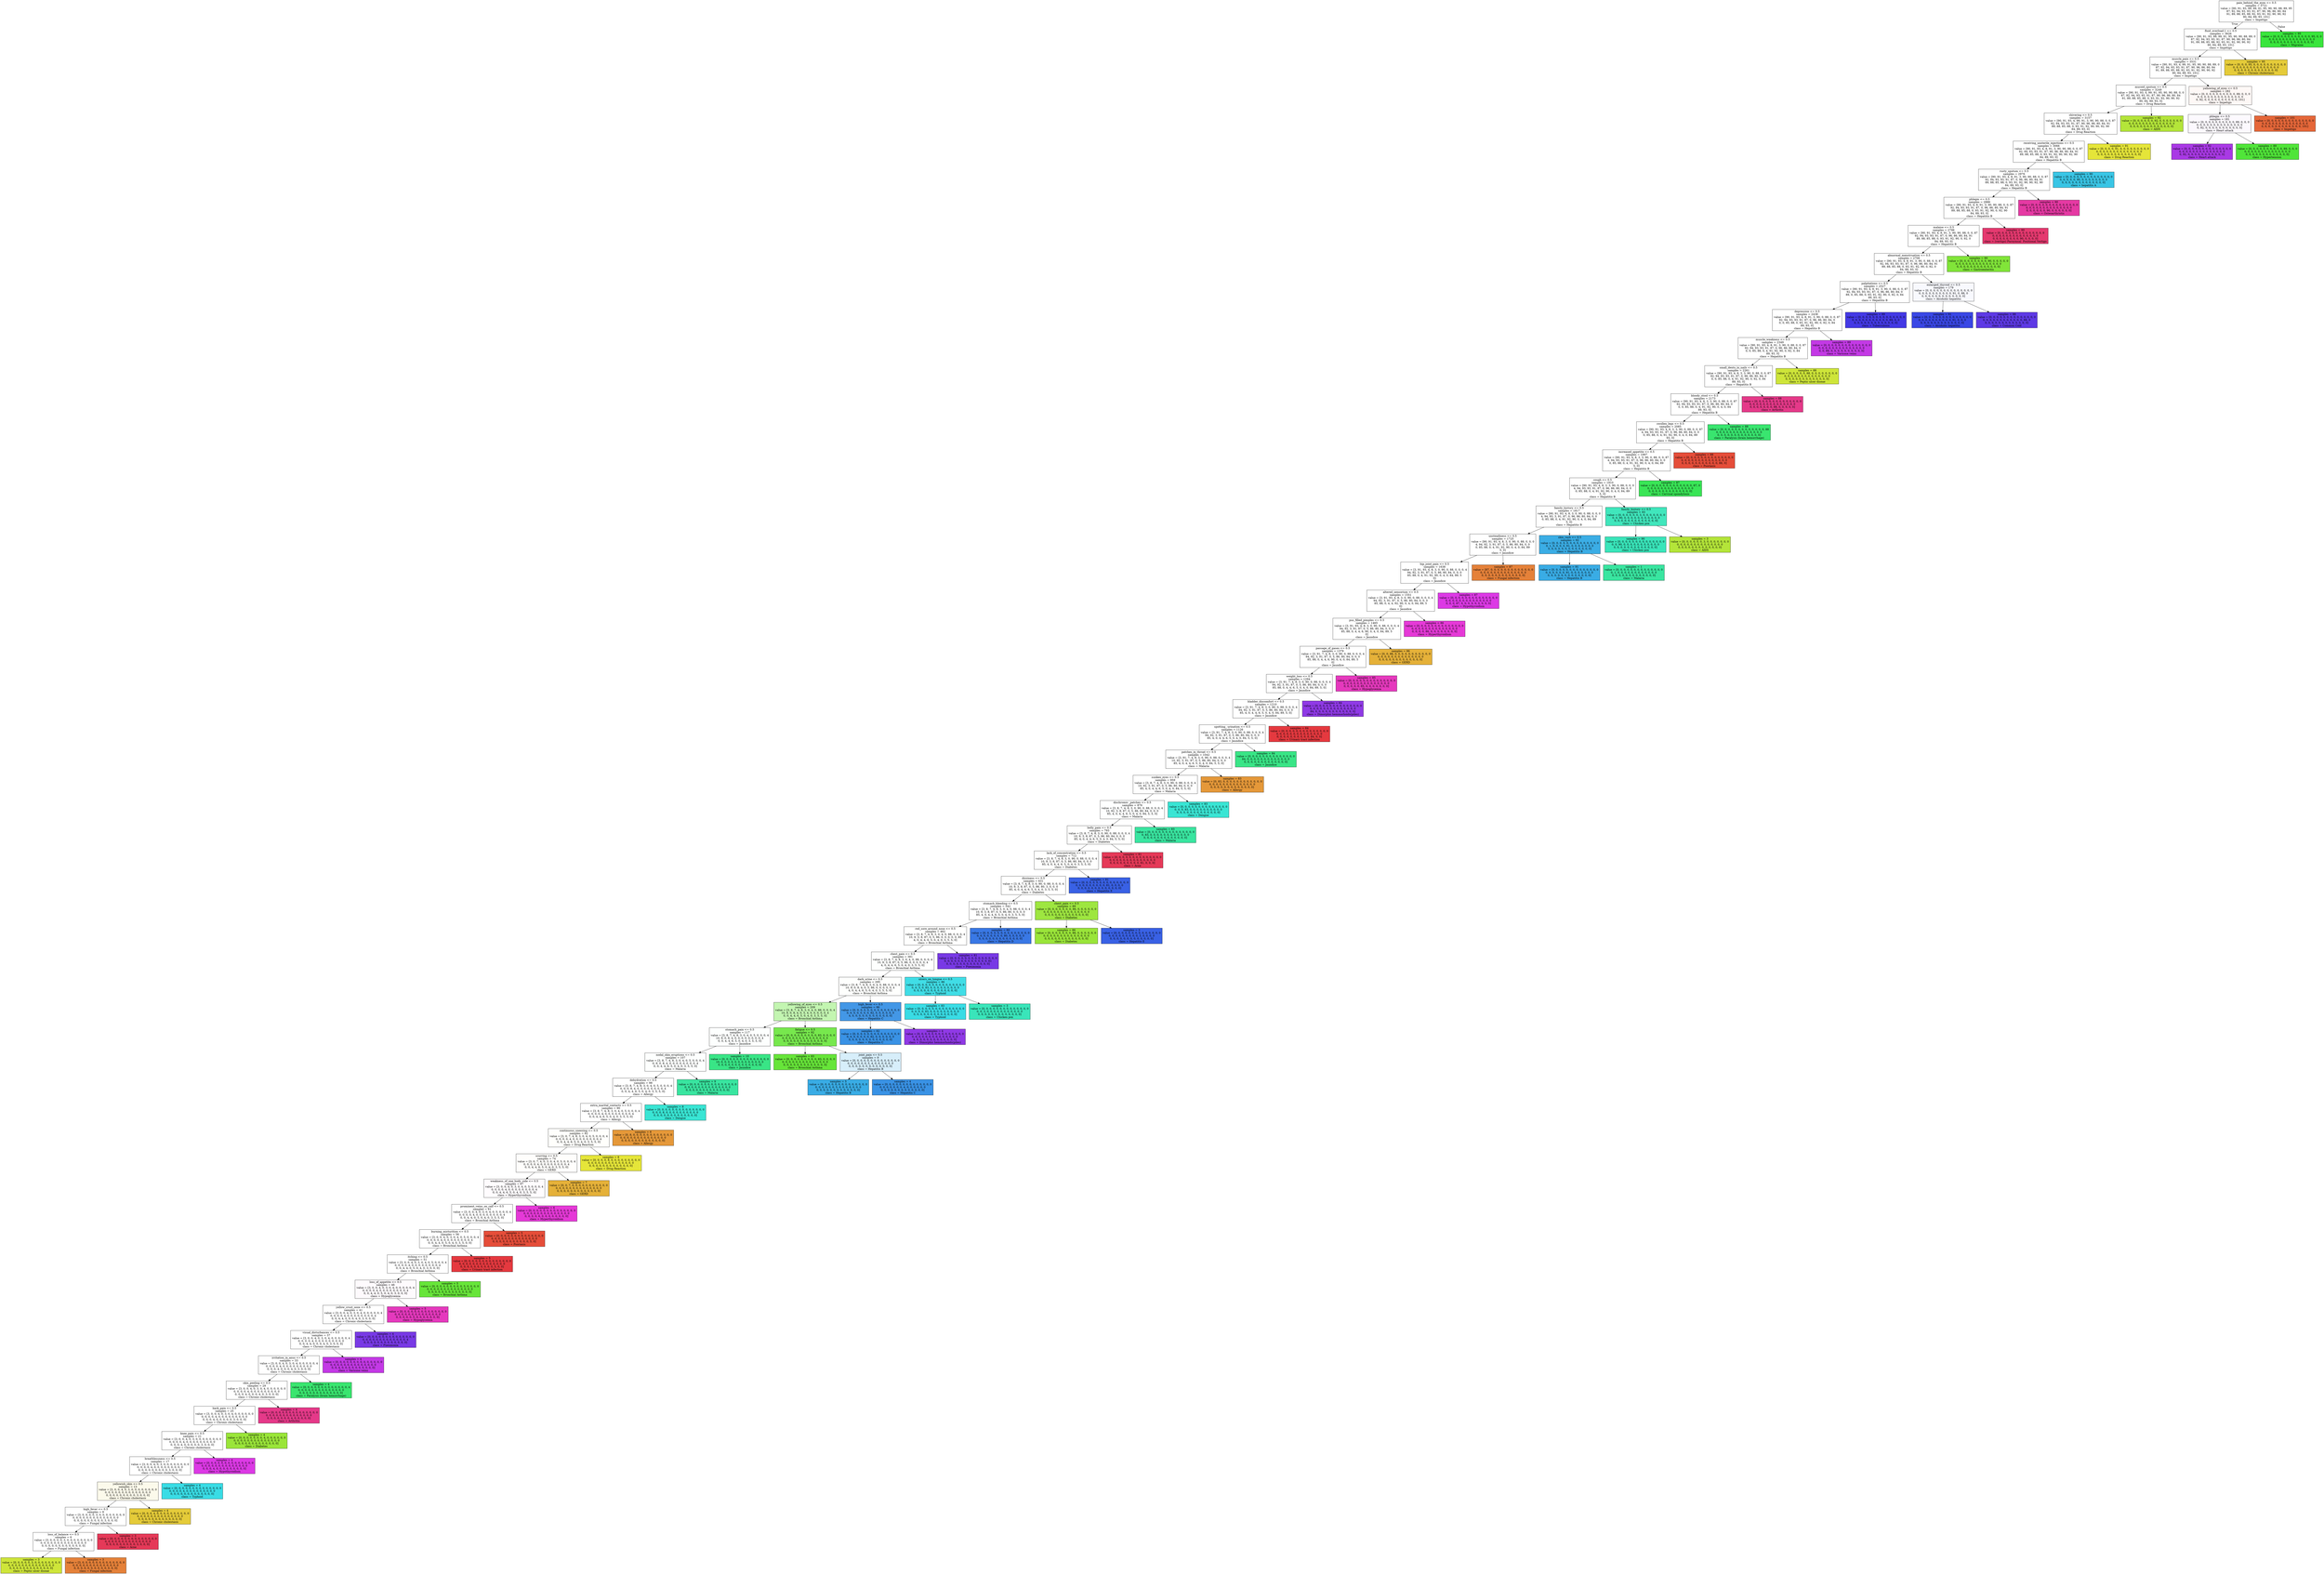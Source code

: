 digraph Tree {
node [shape=box, style="filled", color="black"] ;
0 [label="pain_behind_the_eyes <= 0.5\nsamples = 3721\nvalue = [90, 91, 93, 99, 99, 91, 95, 90, 90, 88, 89, 95\n87, 92, 94, 93, 93, 91, 87, 90, 96, 86, 80, 84\n91, 89, 88, 85, 88, 92, 93, 91, 92, 90, 90, 92\n90, 84, 89, 93, 101]\nclass = Impetigo", fillcolor="#ffffff"] ;
1 [label="fluid_overload.1 <= 0.5\nsamples = 3626\nvalue = [90, 91, 93, 99, 99, 91, 95, 90, 90, 88, 89, 0\n87, 92, 94, 93, 93, 91, 87, 90, 96, 86, 80, 84\n91, 89, 88, 85, 88, 92, 93, 91, 92, 90, 90, 92\n90, 84, 89, 93, 101]\nclass = Impetigo", fillcolor="#ffffff"] ;
0 -> 1 [labeldistance=2.5, labelangle=45, headlabel="True"] ;
2 [label="muscle_pain <= 0.5\nsamples = 3531\nvalue = [90, 91, 93, 4, 99, 91, 95, 90, 90, 88, 89, 0\n87, 92, 94, 93, 93, 91, 87, 90, 96, 86, 80, 84\n91, 89, 88, 85, 88, 92, 93, 91, 92, 90, 90, 92\n90, 84, 89, 93, 101]\nclass = Impetigo", fillcolor="#ffffff"] ;
1 -> 2 ;
3 [label="mucoid_sputum <= 0.5\nsamples = 3249\nvalue = [90, 91, 93, 4, 99, 91, 95, 90, 90, 88, 0, 0\n87, 92, 94, 93, 93, 91, 87, 90, 96, 86, 80, 84\n91, 89, 88, 85, 88, 0, 93, 91, 92, 90, 90, 92\n90, 84, 89, 93, 0]\nclass = Drug Reaction", fillcolor="#ffffff"] ;
2 -> 3 ;
4 [label="shivering <= 0.5\nsamples = 3157\nvalue = [90, 91, 93, 4, 99, 91, 3, 90, 90, 88, 0, 0, 87\n92, 94, 93, 93, 91, 87, 90, 96, 86, 80, 84, 91\n89, 88, 85, 88, 0, 93, 91, 92, 90, 90, 92, 90\n84, 89, 93, 0]\nclass = Drug Reaction", fillcolor="#ffffff"] ;
3 -> 4 ;
5 [label="receiving_unsterile_injections <= 0.5\nsamples = 3066\nvalue = [90, 91, 93, 4, 8, 91, 3, 90, 90, 88, 0, 0, 87\n92, 94, 93, 93, 91, 87, 90, 96, 86, 80, 84, 91\n89, 88, 85, 88, 0, 93, 91, 92, 90, 90, 92, 90\n84, 89, 93, 0]\nclass = Hepatitis B", fillcolor="#ffffff"] ;
4 -> 5 ;
6 [label="rusty_sputum <= 0.5\nsamples = 2976\nvalue = [90, 91, 93, 4, 8, 91, 3, 90, 90, 88, 0, 0, 87\n92, 94, 93, 93, 91, 87, 0, 96, 86, 80, 84, 91\n89, 88, 85, 88, 0, 93, 91, 92, 90, 90, 92, 90\n84, 89, 93, 0]\nclass = Hepatitis B", fillcolor="#ffffff"] ;
5 -> 6 ;
7 [label="phlegm <= 0.5\nsamples = 2886\nvalue = [90, 91, 93, 4, 8, 91, 3, 90, 90, 88, 0, 0, 87\n92, 94, 93, 93, 91, 87, 0, 96, 86, 80, 84, 91\n89, 88, 85, 88, 0, 93, 91, 92, 90, 0, 92, 90\n84, 89, 93, 0]\nclass = Hepatitis B", fillcolor="#ffffff"] ;
6 -> 7 ;
8 [label="malaise <= 0.5\nsamples = 2796\nvalue = [90, 91, 93, 4, 8, 91, 3, 90, 90, 88, 0, 0, 87\n92, 94, 93, 93, 91, 87, 0, 96, 86, 80, 84, 91\n89, 88, 85, 88, 0, 93, 91, 92, 90, 0, 92, 0\n84, 89, 93, 0]\nclass = Hepatitis B", fillcolor="#ffffff"] ;
7 -> 8 ;
9 [label="abnormal_menstruation <= 0.5\nsamples = 2706\nvalue = [90, 91, 93, 4, 8, 91, 3, 90, 0, 88, 0, 0, 87\n92, 94, 93, 93, 91, 87, 0, 96, 86, 80, 84, 91\n89, 88, 85, 88, 0, 93, 91, 92, 90, 0, 92, 0\n84, 89, 93, 0]\nclass = Hepatitis B", fillcolor="#ffffff"] ;
8 -> 9 ;
10 [label="palpitations <= 0.5\nsamples = 2527\nvalue = [90, 91, 93, 4, 8, 91, 3, 90, 0, 88, 0, 0, 87\n92, 94, 93, 93, 91, 87, 0, 96, 86, 80, 84, 0\n89, 0, 85, 88, 0, 93, 91, 92, 90, 0, 92, 0, 84\n89, 93, 0]\nclass = Hepatitis B", fillcolor="#ffffff"] ;
9 -> 10 ;
11 [label="depression <= 0.5\nsamples = 2438\nvalue = [90, 91, 93, 4, 8, 91, 3, 90, 0, 88, 0, 0, 87\n92, 94, 93, 93, 91, 87, 0, 96, 86, 80, 84, 0\n0, 0, 85, 88, 0, 93, 91, 92, 90, 0, 92, 0, 84\n89, 93, 0]\nclass = Hepatitis B", fillcolor="#ffffff"] ;
10 -> 11 ;
12 [label="muscle_weakness <= 0.5\nsamples = 2349\nvalue = [90, 91, 93, 4, 8, 91, 3, 90, 0, 88, 0, 0, 87\n92, 94, 93, 93, 91, 87, 0, 96, 86, 80, 84, 0\n0, 0, 85, 88, 0, 4, 91, 92, 90, 0, 92, 0, 84\n89, 93, 0]\nclass = Hepatitis B", fillcolor="#ffffff"] ;
11 -> 12 ;
13 [label="small_dents_in_nails <= 0.5\nsamples = 2261\nvalue = [90, 91, 93, 4, 8, 3, 3, 90, 0, 88, 0, 0, 87\n92, 94, 93, 93, 91, 87, 0, 96, 86, 80, 84, 0\n0, 0, 85, 88, 0, 4, 91, 92, 90, 0, 92, 0, 84\n89, 93, 0]\nclass = Hepatitis B", fillcolor="#ffffff"] ;
12 -> 13 ;
14 [label="bloody_stool <= 0.5\nsamples = 2173\nvalue = [90, 91, 93, 4, 8, 3, 3, 90, 0, 88, 0, 0, 87\n92, 94, 93, 93, 91, 87, 0, 96, 86, 80, 84, 0\n0, 0, 85, 88, 0, 4, 91, 92, 90, 0, 4, 0, 84\n89, 93, 0]\nclass = Hepatitis B", fillcolor="#ffffff"] ;
13 -> 14 ;
15 [label="swollen_legs <= 0.5\nsamples = 2085\nvalue = [90, 91, 93, 4, 8, 3, 3, 90, 0, 88, 0, 0, 87\n4, 94, 93, 93, 91, 87, 0, 96, 86, 80, 84, 0, 0\n0, 85, 88, 0, 4, 91, 92, 90, 0, 4, 0, 84, 89\n93, 0]\nclass = Hepatitis B", fillcolor="#ffffff"] ;
14 -> 15 ;
16 [label="increased_appetite <= 0.5\nsamples = 1997\nvalue = [90, 91, 93, 4, 8, 3, 3, 90, 0, 88, 0, 0, 87\n4, 94, 93, 93, 91, 87, 0, 96, 86, 80, 84, 0, 0\n0, 85, 88, 0, 4, 91, 92, 90, 0, 4, 0, 84, 89\n5, 0]\nclass = Hepatitis B", fillcolor="#ffffff"] ;
15 -> 16 ;
17 [label="cough <= 0.5\nsamples = 1910\nvalue = [90, 91, 93, 4, 8, 3, 3, 90, 0, 88, 0, 0, 0\n4, 94, 93, 93, 91, 87, 0, 96, 86, 80, 84, 0, 0\n0, 85, 88, 0, 4, 91, 92, 90, 0, 4, 0, 84, 89\n5, 0]\nclass = Hepatitis B", fillcolor="#ffffff"] ;
16 -> 17 ;
18 [label="family_history <= 0.5\nsamples = 1817\nvalue = [90, 91, 93, 4, 8, 3, 0, 90, 0, 88, 0, 0, 0\n4, 94, 93, 3, 91, 87, 0, 96, 86, 80, 84, 0, 0\n0, 85, 88, 0, 4, 91, 92, 90, 0, 4, 0, 84, 89\n5, 0]\nclass = Hepatitis B", fillcolor="#ffffff"] ;
17 -> 18 ;
19 [label="unsteadiness <= 0.5\nsamples = 1725\nvalue = [90, 91, 93, 4, 8, 3, 0, 90, 0, 88, 0, 0, 0\n4, 94, 92, 3, 91, 87, 0, 5, 86, 80, 84, 0, 0\n0, 85, 88, 0, 4, 91, 92, 90, 0, 4, 0, 84, 89\n5, 0]\nclass = Jaundice", fillcolor="#ffffff"] ;
18 -> 19 ;
20 [label="hip_joint_pain <= 0.5\nsamples = 1638\nvalue = [3, 91, 93, 4, 8, 3, 0, 90, 0, 88, 0, 0, 0, 4\n94, 92, 3, 91, 87, 0, 5, 86, 80, 84, 0, 0, 0\n85, 88, 0, 4, 91, 92, 90, 0, 4, 0, 84, 89, 5\n0]\nclass = Jaundice", fillcolor="#ffffff"] ;
19 -> 20 ;
21 [label="altered_sensorium <= 0.5\nsamples = 1551\nvalue = [3, 91, 93, 4, 8, 3, 0, 90, 0, 88, 0, 0, 0, 4\n94, 92, 3, 91, 87, 0, 5, 86, 80, 84, 0, 0, 0\n85, 88, 0, 4, 4, 92, 90, 0, 4, 0, 84, 89, 5\n0]\nclass = Jaundice", fillcolor="#ffffff"] ;
20 -> 21 ;
22 [label="pus_filled_pimples <= 0.5\nsamples = 1465\nvalue = [3, 91, 93, 4, 8, 3, 0, 90, 0, 88, 0, 0, 0, 4\n94, 92, 3, 91, 87, 0, 5, 86, 80, 84, 0, 0, 0\n85, 88, 0, 4, 4, 6, 90, 0, 4, 0, 84, 89, 5\n0]\nclass = Jaundice", fillcolor="#ffffff"] ;
21 -> 22 ;
23 [label="passage_of_gases <= 0.5\nsamples = 1379\nvalue = [3, 91, 7, 4, 8, 3, 0, 90, 0, 88, 0, 0, 0, 4\n94, 92, 3, 91, 87, 0, 5, 86, 80, 84, 0, 0, 0\n85, 88, 0, 4, 4, 6, 90, 0, 4, 0, 84, 89, 5\n0]\nclass = Jaundice", fillcolor="#ffffff"] ;
22 -> 23 ;
24 [label="weight_loss <= 0.5\nsamples = 1294\nvalue = [3, 91, 7, 4, 8, 3, 0, 90, 0, 88, 0, 0, 0, 4\n94, 92, 3, 91, 87, 0, 5, 86, 80, 84, 0, 0, 0\n85, 88, 0, 4, 4, 6, 5, 0, 4, 0, 84, 89, 5, 0]\nclass = Jaundice", fillcolor="#ffffff"] ;
23 -> 24 ;
25 [label="bladder_discomfort <= 0.5\nsamples = 1210\nvalue = [3, 91, 7, 4, 8, 3, 0, 90, 0, 88, 0, 0, 0, 4\n94, 92, 3, 91, 87, 0, 5, 86, 80, 84, 0, 0, 0\n85, 4, 0, 4, 4, 6, 5, 0, 4, 0, 84, 89, 5, 0]\nclass = Jaundice", fillcolor="#ffffff"] ;
24 -> 25 ;
26 [label="spotting_ urination <= 0.5\nsamples = 1126\nvalue = [3, 91, 7, 4, 8, 3, 0, 90, 0, 88, 0, 0, 0, 4\n94, 92, 3, 91, 87, 0, 5, 86, 80, 84, 0, 0, 0\n85, 4, 0, 4, 4, 6, 5, 0, 4, 0, 84, 5, 5, 0]\nclass = Jaundice", fillcolor="#ffffff"] ;
25 -> 26 ;
27 [label="patches_in_throat <= 0.5\nsamples = 1042\nvalue = [3, 91, 7, 4, 8, 3, 0, 90, 0, 88, 0, 0, 0, 4\n10, 92, 3, 91, 87, 0, 5, 86, 80, 84, 0, 0, 0\n85, 4, 0, 4, 4, 6, 5, 0, 4, 0, 84, 5, 5, 0]\nclass = Malaria", fillcolor="#ffffff"] ;
26 -> 27 ;
28 [label="sunken_eyes <= 0.5\nsamples = 959\nvalue = [3, 8, 7, 4, 8, 3, 0, 90, 0, 88, 0, 0, 0, 4\n10, 92, 3, 91, 87, 0, 5, 86, 80, 84, 0, 0, 0\n85, 4, 0, 4, 4, 6, 5, 0, 4, 0, 84, 5, 5, 0]\nclass = Malaria", fillcolor="#ffffff"] ;
27 -> 28 ;
29 [label="dischromic _patches <= 0.5\nsamples = 876\nvalue = [3, 8, 7, 4, 8, 3, 0, 90, 0, 88, 0, 0, 0, 4\n10, 92, 3, 8, 87, 0, 5, 86, 80, 84, 0, 0, 0\n85, 4, 0, 4, 4, 6, 5, 0, 4, 0, 84, 5, 5, 0]\nclass = Malaria", fillcolor="#feffff"] ;
28 -> 29 ;
30 [label="belly_pain <= 0.5\nsamples = 793\nvalue = [3, 8, 7, 4, 8, 3, 0, 90, 0, 88, 0, 0, 0, 4\n10, 9, 3, 8, 87, 0, 5, 86, 80, 84, 0, 0, 0\n85, 4, 0, 4, 4, 6, 5, 0, 4, 0, 84, 5, 5, 0]\nclass = Diabetes ", fillcolor="#fffffe"] ;
29 -> 30 ;
31 [label="lack_of_concentration <= 0.5\nsamples = 712\nvalue = [3, 8, 7, 4, 8, 3, 0, 90, 0, 88, 0, 0, 0, 4\n10, 9, 3, 8, 87, 0, 5, 86, 80, 84, 0, 0, 0\n85, 4, 0, 4, 4, 6, 5, 0, 4, 0, 3, 5, 5, 0]\nclass = Diabetes ", fillcolor="#fffffe"] ;
30 -> 31 ;
32 [label="dizziness <= 0.5\nsamples = 631\nvalue = [3, 8, 7, 4, 8, 3, 0, 90, 0, 88, 0, 0, 0, 4\n10, 9, 3, 8, 87, 0, 5, 86, 80, 3, 0, 0, 0\n85, 4, 0, 4, 4, 6, 5, 0, 4, 0, 3, 5, 5, 0]\nclass = Diabetes ", fillcolor="#fffffe"] ;
31 -> 32 ;
33 [label="stomach_bleeding <= 0.5\nsamples = 542\nvalue = [3, 8, 7, 4, 8, 3, 0, 4, 0, 88, 0, 0, 0, 4\n10, 9, 3, 8, 87, 0, 5, 86, 80, 0, 0, 0, 0\n85, 4, 0, 4, 4, 6, 5, 0, 4, 0, 3, 5, 5, 0]\nclass = Bronchial Asthma", fillcolor="#ffffff"] ;
32 -> 33 ;
34 [label="red_sore_around_nose <= 0.5\nsamples = 462\nvalue = [3, 8, 7, 4, 8, 3, 0, 4, 0, 88, 0, 0, 0, 4\n10, 9, 3, 8, 87, 0, 5, 86, 0, 0, 0, 0, 0, 85\n4, 0, 4, 4, 6, 5, 0, 4, 0, 3, 5, 5, 0]\nclass = Bronchial Asthma", fillcolor="#fffffe"] ;
33 -> 34 ;
35 [label="chest_pain <= 0.5\nsamples = 381\nvalue = [3, 8, 7, 4, 8, 3, 0, 4, 0, 88, 0, 0, 0, 4\n10, 9, 3, 8, 87, 0, 5, 86, 0, 0, 0, 0, 0, 4\n4, 0, 4, 4, 6, 5, 0, 4, 0, 3, 5, 5, 0]\nclass = Bronchial Asthma", fillcolor="#fefffe"] ;
34 -> 35 ;
36 [label="dark_urine <= 0.5\nsamples = 295\nvalue = [3, 8, 7, 4, 8, 3, 0, 4, 0, 88, 0, 0, 0, 4\n10, 9, 0, 8, 4, 0, 5, 86, 0, 0, 0, 0, 0, 4\n4, 0, 4, 4, 6, 5, 0, 4, 0, 3, 5, 5, 0]\nclass = Bronchial Asthma", fillcolor="#fefffd"] ;
35 -> 36 ;
37 [label="yellowing_of_eyes <= 0.5\nsamples = 209\nvalue = [3, 8, 7, 4, 8, 3, 0, 4, 0, 88, 0, 0, 0, 4\n10, 9, 0, 8, 4, 0, 5, 4, 0, 0, 0, 0, 0, 4\n0, 0, 4, 4, 6, 5, 0, 4, 0, 3, 5, 5, 0]\nclass = Bronchial Asthma", fillcolor="#c3f5b1"] ;
36 -> 37 ;
38 [label="stomach_pain <= 0.5\nsamples = 117\nvalue = [3, 8, 7, 4, 8, 3, 0, 4, 0, 5, 0, 0, 0, 4\n10, 9, 0, 8, 4, 0, 0, 0, 0, 0, 0, 0, 0, 4\n0, 0, 4, 4, 6, 5, 0, 4, 0, 3, 5, 5, 0]\nclass = Jaundice", fillcolor="#fdfffe"] ;
37 -> 38 ;
39 [label="nodal_skin_eruptions <= 0.5\nsamples = 107\nvalue = [3, 8, 7, 4, 8, 3, 0, 4, 0, 5, 0, 0, 0, 4\n0, 9, 0, 8, 4, 0, 0, 0, 0, 0, 0, 0, 0, 4\n0, 0, 4, 4, 6, 5, 0, 4, 0, 3, 5, 5, 0]\nclass = Malaria", fillcolor="#fdfffe"] ;
38 -> 39 ;
40 [label="dehydration <= 0.5\nsamples = 98\nvalue = [3, 8, 7, 4, 8, 3, 0, 4, 0, 5, 0, 0, 0, 4\n0, 0, 0, 8, 4, 0, 0, 0, 0, 0, 0, 0, 0, 4\n0, 0, 4, 4, 6, 5, 0, 4, 0, 3, 5, 5, 0]\nclass = Allergy", fillcolor="#ffffff"] ;
39 -> 40 ;
41 [label="extra_marital_contacts <= 0.5\nsamples = 90\nvalue = [3, 8, 7, 4, 8, 3, 0, 4, 0, 5, 0, 0, 0, 4\n0, 0, 0, 0, 4, 0, 0, 0, 0, 0, 0, 0, 0, 4\n0, 0, 4, 4, 6, 5, 0, 4, 0, 3, 5, 5, 0]\nclass = Allergy", fillcolor="#ffffff"] ;
40 -> 41 ;
42 [label="continuous_sneezing <= 0.5\nsamples = 82\nvalue = [3, 0, 7, 4, 8, 3, 0, 4, 0, 5, 0, 0, 0, 4\n0, 0, 0, 0, 4, 0, 0, 0, 0, 0, 0, 0, 0, 4\n0, 0, 4, 4, 6, 5, 0, 4, 0, 3, 5, 5, 0]\nclass = Drug Reaction", fillcolor="#fffffc"] ;
41 -> 42 ;
43 [label="scurring <= 0.5\nsamples = 74\nvalue = [3, 0, 7, 4, 0, 3, 0, 4, 0, 5, 0, 0, 0, 4\n0, 0, 0, 0, 4, 0, 0, 0, 0, 0, 0, 0, 0, 4\n0, 0, 4, 4, 6, 5, 0, 4, 0, 3, 5, 5, 0]\nclass = GERD", fillcolor="#fffefc"] ;
42 -> 43 ;
44 [label="weakness_of_one_body_side <= 0.5\nsamples = 67\nvalue = [3, 0, 0, 4, 0, 3, 0, 4, 0, 5, 0, 0, 0, 4\n0, 0, 0, 0, 4, 0, 0, 0, 0, 0, 0, 0, 0, 4\n0, 0, 4, 4, 6, 5, 0, 4, 0, 3, 5, 5, 0]\nclass = Hyperthyroidism", fillcolor="#fffcfe"] ;
43 -> 44 ;
45 [label="prominent_veins_on_calf <= 0.5\nsamples = 61\nvalue = [3, 0, 0, 4, 0, 3, 0, 4, 0, 5, 0, 0, 0, 4\n0, 0, 0, 0, 4, 0, 0, 0, 0, 0, 0, 0, 0, 4\n0, 0, 4, 4, 0, 5, 0, 4, 0, 3, 5, 5, 0]\nclass = Bronchial Asthma", fillcolor="#ffffff"] ;
44 -> 45 ;
46 [label="burning_micturition <= 0.5\nsamples = 56\nvalue = [3, 0, 0, 4, 0, 3, 0, 4, 0, 5, 0, 0, 0, 4\n0, 0, 0, 0, 4, 0, 0, 0, 0, 0, 0, 0, 0, 4\n0, 0, 4, 4, 0, 5, 0, 4, 0, 3, 5, 0, 0]\nclass = Bronchial Asthma", fillcolor="#ffffff"] ;
45 -> 46 ;
47 [label="itching <= 0.5\nsamples = 51\nvalue = [3, 0, 0, 4, 0, 3, 0, 4, 0, 5, 0, 0, 0, 4\n0, 0, 0, 0, 4, 0, 0, 0, 0, 0, 0, 0, 0, 4\n0, 0, 4, 4, 0, 5, 0, 4, 0, 3, 0, 0, 0]\nclass = Bronchial Asthma", fillcolor="#ffffff"] ;
46 -> 47 ;
48 [label="loss_of_appetite <= 0.5\nsamples = 46\nvalue = [3, 0, 0, 4, 0, 3, 0, 4, 0, 0, 0, 0, 0, 4\n0, 0, 0, 0, 4, 0, 0, 0, 0, 0, 0, 0, 0, 4\n0, 0, 4, 4, 0, 5, 0, 4, 0, 3, 0, 0, 0]\nclass = Hypoglycemia", fillcolor="#fefafd"] ;
47 -> 48 ;
49 [label="yellow_crust_ooze <= 0.5\nsamples = 41\nvalue = [3, 0, 0, 4, 0, 3, 0, 4, 0, 0, 0, 0, 0, 4\n0, 0, 0, 0, 4, 0, 0, 0, 0, 0, 0, 0, 0, 4\n0, 0, 4, 4, 0, 0, 0, 4, 0, 3, 0, 0, 0]\nclass = Chronic cholestasis", fillcolor="#ffffff"] ;
48 -> 49 ;
50 [label="visual_disturbances <= 0.5\nsamples = 37\nvalue = [3, 0, 0, 4, 0, 3, 0, 4, 0, 0, 0, 0, 0, 4\n0, 0, 0, 0, 4, 0, 0, 0, 0, 0, 0, 0, 0, 0\n0, 0, 4, 4, 0, 0, 0, 4, 0, 3, 0, 0, 0]\nclass = Chronic cholestasis", fillcolor="#ffffff"] ;
49 -> 50 ;
51 [label="irritation_in_anus <= 0.5\nsamples = 33\nvalue = [3, 0, 0, 4, 0, 3, 0, 4, 0, 0, 0, 0, 0, 4\n0, 0, 0, 0, 4, 0, 0, 0, 0, 0, 0, 0, 0, 0\n0, 0, 0, 4, 0, 0, 0, 4, 0, 3, 0, 0, 0]\nclass = Chronic cholestasis", fillcolor="#ffffff"] ;
50 -> 51 ;
52 [label="skin_peeling <= 0.5\nsamples = 29\nvalue = [3, 0, 0, 4, 0, 3, 0, 4, 0, 0, 0, 0, 0, 0\n0, 0, 0, 0, 4, 0, 0, 0, 0, 0, 0, 0, 0, 0\n0, 0, 0, 4, 0, 0, 0, 4, 0, 3, 0, 0, 0]\nclass = Chronic cholestasis", fillcolor="#ffffff"] ;
51 -> 52 ;
53 [label="back_pain <= 0.5\nsamples = 25\nvalue = [3, 0, 0, 4, 0, 3, 0, 4, 0, 0, 0, 0, 0, 0\n0, 0, 0, 0, 4, 0, 0, 0, 0, 0, 0, 0, 0, 0\n0, 0, 0, 4, 0, 0, 0, 0, 0, 3, 0, 0, 0]\nclass = Chronic cholestasis", fillcolor="#ffffff"] ;
52 -> 53 ;
54 [label="knee_pain <= 0.5\nsamples = 21\nvalue = [3, 0, 0, 4, 0, 3, 0, 0, 0, 0, 0, 0, 0, 0\n0, 0, 0, 0, 4, 0, 0, 0, 0, 0, 0, 0, 0, 0\n0, 0, 0, 4, 0, 0, 0, 0, 0, 3, 0, 0, 0]\nclass = Chronic cholestasis", fillcolor="#ffffff"] ;
53 -> 54 ;
55 [label="breathlessness <= 0.5\nsamples = 17\nvalue = [3, 0, 0, 4, 0, 3, 0, 0, 0, 0, 0, 0, 0, 0\n0, 0, 0, 0, 4, 0, 0, 0, 0, 0, 0, 0, 0, 0\n0, 0, 0, 0, 0, 0, 0, 0, 0, 3, 0, 0, 0]\nclass = Chronic cholestasis", fillcolor="#ffffff"] ;
54 -> 55 ;
56 [label="yellowish_skin <= 0.5\nsamples = 13\nvalue = [3, 0, 0, 4, 0, 3, 0, 0, 0, 0, 0, 0, 0, 0\n0, 0, 0, 0, 0, 0, 0, 0, 0, 0, 0, 0, 0, 0\n0, 0, 0, 0, 0, 0, 0, 0, 0, 3, 0, 0, 0]\nclass = Chronic cholestasis", fillcolor="#fcfaeb"] ;
55 -> 56 ;
57 [label="high_fever <= 0.5\nsamples = 9\nvalue = [3, 0, 0, 0, 0, 3, 0, 0, 0, 0, 0, 0, 0, 0\n0, 0, 0, 0, 0, 0, 0, 0, 0, 0, 0, 0, 0, 0\n0, 0, 0, 0, 0, 0, 0, 0, 0, 3, 0, 0, 0]\nclass = Fungal infection", fillcolor="#ffffff"] ;
56 -> 57 ;
58 [label="loss_of_balance <= 0.5\nsamples = 6\nvalue = [3, 0, 0, 0, 0, 3, 0, 0, 0, 0, 0, 0, 0, 0\n0, 0, 0, 0, 0, 0, 0, 0, 0, 0, 0, 0, 0, 0\n0, 0, 0, 0, 0, 0, 0, 0, 0, 0, 0, 0, 0]\nclass = Fungal infection", fillcolor="#ffffff"] ;
57 -> 58 ;
59 [label="samples = 3\nvalue = [0, 0, 0, 0, 0, 3, 0, 0, 0, 0, 0, 0, 0, 0\n0, 0, 0, 0, 0, 0, 0, 0, 0, 0, 0, 0, 0, 0\n0, 0, 0, 0, 0, 0, 0, 0, 0, 0, 0, 0, 0]\nclass = Peptic ulcer diseae", fillcolor="#cee539"] ;
58 -> 59 ;
60 [label="samples = 3\nvalue = [3, 0, 0, 0, 0, 0, 0, 0, 0, 0, 0, 0, 0, 0\n0, 0, 0, 0, 0, 0, 0, 0, 0, 0, 0, 0, 0, 0\n0, 0, 0, 0, 0, 0, 0, 0, 0, 0, 0, 0, 0]\nclass = Fungal infection", fillcolor="#e58139"] ;
58 -> 60 ;
61 [label="samples = 3\nvalue = [0, 0, 0, 0, 0, 0, 0, 0, 0, 0, 0, 0, 0, 0\n0, 0, 0, 0, 0, 0, 0, 0, 0, 0, 0, 0, 0, 0\n0, 0, 0, 0, 0, 0, 0, 0, 0, 3, 0, 0, 0]\nclass = Acne", fillcolor="#e53958"] ;
57 -> 61 ;
62 [label="samples = 4\nvalue = [0, 0, 0, 4, 0, 0, 0, 0, 0, 0, 0, 0, 0, 0\n0, 0, 0, 0, 0, 0, 0, 0, 0, 0, 0, 0, 0, 0\n0, 0, 0, 0, 0, 0, 0, 0, 0, 0, 0, 0, 0]\nclass = Chronic cholestasis", fillcolor="#e5cb39"] ;
56 -> 62 ;
63 [label="samples = 4\nvalue = [0, 0, 0, 0, 0, 0, 0, 0, 0, 0, 0, 0, 0, 0\n0, 0, 0, 0, 4, 0, 0, 0, 0, 0, 0, 0, 0, 0\n0, 0, 0, 0, 0, 0, 0, 0, 0, 0, 0, 0, 0]\nclass = Typhoid", fillcolor="#39dce5"] ;
55 -> 63 ;
64 [label="samples = 4\nvalue = [0, 0, 0, 0, 0, 0, 0, 0, 0, 0, 0, 0, 0, 0\n0, 0, 0, 0, 0, 0, 0, 0, 0, 0, 0, 0, 0, 0\n0, 0, 0, 4, 0, 0, 0, 0, 0, 0, 0, 0, 0]\nclass = Hypothyroidism", fillcolor="#dc39e5"] ;
54 -> 64 ;
65 [label="samples = 4\nvalue = [0, 0, 0, 0, 0, 0, 0, 4, 0, 0, 0, 0, 0, 0\n0, 0, 0, 0, 0, 0, 0, 0, 0, 0, 0, 0, 0, 0\n0, 0, 0, 0, 0, 0, 0, 0, 0, 0, 0, 0, 0]\nclass = Diabetes ", fillcolor="#9ae539"] ;
53 -> 65 ;
66 [label="samples = 4\nvalue = [0, 0, 0, 0, 0, 0, 0, 0, 0, 0, 0, 0, 0, 0\n0, 0, 0, 0, 0, 0, 0, 0, 0, 0, 0, 0, 0, 0\n0, 0, 0, 0, 0, 0, 0, 4, 0, 0, 0, 0, 0]\nclass = Arthritis", fillcolor="#e53989"] ;
52 -> 66 ;
67 [label="samples = 4\nvalue = [0, 0, 0, 0, 0, 0, 0, 0, 0, 0, 0, 0, 0, 4\n0, 0, 0, 0, 0, 0, 0, 0, 0, 0, 0, 0, 0, 0\n0, 0, 0, 0, 0, 0, 0, 0, 0, 0, 0, 0, 0]\nclass = Paralysis (brain hemorrhage)", fillcolor="#39e56f"] ;
51 -> 67 ;
68 [label="samples = 4\nvalue = [0, 0, 0, 0, 0, 0, 0, 0, 0, 0, 0, 0, 0, 0\n0, 0, 0, 0, 0, 0, 0, 0, 0, 0, 0, 0, 0, 0\n0, 0, 4, 0, 0, 0, 0, 0, 0, 0, 0, 0, 0]\nclass = Varicose veins", fillcolor="#c339e5"] ;
50 -> 68 ;
69 [label="samples = 4\nvalue = [0, 0, 0, 0, 0, 0, 0, 0, 0, 0, 0, 0, 0, 0\n0, 0, 0, 0, 0, 0, 0, 0, 0, 0, 0, 0, 0, 4\n0, 0, 0, 0, 0, 0, 0, 0, 0, 0, 0, 0, 0]\nclass = Pneumonia", fillcolor="#7839e5"] ;
49 -> 69 ;
70 [label="samples = 5\nvalue = [0, 0, 0, 0, 0, 0, 0, 0, 0, 0, 0, 0, 0, 0\n0, 0, 0, 0, 0, 0, 0, 0, 0, 0, 0, 0, 0, 0\n0, 0, 0, 0, 0, 5, 0, 0, 0, 0, 0, 0, 0]\nclass = Hypoglycemia", fillcolor="#e539bd"] ;
48 -> 70 ;
71 [label="samples = 5\nvalue = [0, 0, 0, 0, 0, 0, 0, 0, 0, 5, 0, 0, 0, 0\n0, 0, 0, 0, 0, 0, 0, 0, 0, 0, 0, 0, 0, 0\n0, 0, 0, 0, 0, 0, 0, 0, 0, 0, 0, 0, 0]\nclass = Bronchial Asthma", fillcolor="#67e539"] ;
47 -> 71 ;
72 [label="samples = 5\nvalue = [0, 0, 0, 0, 0, 0, 0, 0, 0, 0, 0, 0, 0, 0\n0, 0, 0, 0, 0, 0, 0, 0, 0, 0, 0, 0, 0, 0\n0, 0, 0, 0, 0, 0, 0, 0, 0, 0, 5, 0, 0]\nclass = Urinary tract infection", fillcolor="#e5393f"] ;
46 -> 72 ;
73 [label="samples = 5\nvalue = [0, 0, 0, 0, 0, 0, 0, 0, 0, 0, 0, 0, 0, 0\n0, 0, 0, 0, 0, 0, 0, 0, 0, 0, 0, 0, 0, 0\n0, 0, 0, 0, 0, 0, 0, 0, 0, 0, 0, 5, 0]\nclass = Psoriasis", fillcolor="#e54d39"] ;
45 -> 73 ;
74 [label="samples = 6\nvalue = [0, 0, 0, 0, 0, 0, 0, 0, 0, 0, 0, 0, 0, 0\n0, 0, 0, 0, 0, 0, 0, 0, 0, 0, 0, 0, 0, 0\n0, 0, 0, 0, 6, 0, 0, 0, 0, 0, 0, 0, 0]\nclass = Hyperthyroidism", fillcolor="#e539d7"] ;
44 -> 74 ;
75 [label="samples = 7\nvalue = [0, 0, 7, 0, 0, 0, 0, 0, 0, 0, 0, 0, 0, 0\n0, 0, 0, 0, 0, 0, 0, 0, 0, 0, 0, 0, 0, 0\n0, 0, 0, 0, 0, 0, 0, 0, 0, 0, 0, 0, 0]\nclass = GERD", fillcolor="#e5b139"] ;
43 -> 75 ;
76 [label="samples = 8\nvalue = [0, 0, 0, 0, 8, 0, 0, 0, 0, 0, 0, 0, 0, 0\n0, 0, 0, 0, 0, 0, 0, 0, 0, 0, 0, 0, 0, 0\n0, 0, 0, 0, 0, 0, 0, 0, 0, 0, 0, 0, 0]\nclass = Drug Reaction", fillcolor="#e5e539"] ;
42 -> 76 ;
77 [label="samples = 8\nvalue = [0, 8, 0, 0, 0, 0, 0, 0, 0, 0, 0, 0, 0, 0\n0, 0, 0, 0, 0, 0, 0, 0, 0, 0, 0, 0, 0, 0\n0, 0, 0, 0, 0, 0, 0, 0, 0, 0, 0, 0, 0]\nclass = Allergy", fillcolor="#e59839"] ;
41 -> 77 ;
78 [label="samples = 8\nvalue = [0, 0, 0, 0, 0, 0, 0, 0, 0, 0, 0, 0, 0, 0\n0, 0, 0, 8, 0, 0, 0, 0, 0, 0, 0, 0, 0, 0\n0, 0, 0, 0, 0, 0, 0, 0, 0, 0, 0, 0, 0]\nclass = Dengue", fillcolor="#39e5d4"] ;
40 -> 78 ;
79 [label="samples = 9\nvalue = [0, 0, 0, 0, 0, 0, 0, 0, 0, 0, 0, 0, 0, 0\n0, 9, 0, 0, 0, 0, 0, 0, 0, 0, 0, 0, 0, 0\n0, 0, 0, 0, 0, 0, 0, 0, 0, 0, 0, 0, 0]\nclass = Malaria", fillcolor="#39e5a0"] ;
39 -> 79 ;
80 [label="samples = 10\nvalue = [0, 0, 0, 0, 0, 0, 0, 0, 0, 0, 0, 0, 0, 0\n10, 0, 0, 0, 0, 0, 0, 0, 0, 0, 0, 0, 0, 0\n0, 0, 0, 0, 0, 0, 0, 0, 0, 0, 0, 0, 0]\nclass = Jaundice", fillcolor="#39e586"] ;
38 -> 80 ;
81 [label="fatigue <= 0.5\nsamples = 92\nvalue = [0, 0, 0, 0, 0, 0, 0, 0, 0, 83, 0, 0, 0, 0\n0, 0, 0, 0, 0, 0, 5, 4, 0, 0, 0, 0, 0, 0\n0, 0, 0, 0, 0, 0, 0, 0, 0, 0, 0, 0, 0]\nclass = Bronchial Asthma", fillcolor="#77e84d"] ;
37 -> 81 ;
82 [label="samples = 83\nvalue = [0, 0, 0, 0, 0, 0, 0, 0, 0, 83, 0, 0, 0, 0\n0, 0, 0, 0, 0, 0, 0, 0, 0, 0, 0, 0, 0, 0\n0, 0, 0, 0, 0, 0, 0, 0, 0, 0, 0, 0, 0]\nclass = Bronchial Asthma", fillcolor="#67e539"] ;
81 -> 82 ;
83 [label="joint_pain <= 0.5\nsamples = 9\nvalue = [0, 0, 0, 0, 0, 0, 0, 0, 0, 0, 0, 0, 0, 0\n0, 0, 0, 0, 0, 0, 5, 4, 0, 0, 0, 0, 0, 0\n0, 0, 0, 0, 0, 0, 0, 0, 0, 0, 0, 0, 0]\nclass = Hepatitis B", fillcolor="#d7eefa"] ;
81 -> 83 ;
84 [label="samples = 5\nvalue = [0, 0, 0, 0, 0, 0, 0, 0, 0, 0, 0, 0, 0, 0\n0, 0, 0, 0, 0, 0, 5, 0, 0, 0, 0, 0, 0, 0\n0, 0, 0, 0, 0, 0, 0, 0, 0, 0, 0, 0, 0]\nclass = Hepatitis B", fillcolor="#39ace5"] ;
83 -> 84 ;
85 [label="samples = 4\nvalue = [0, 0, 0, 0, 0, 0, 0, 0, 0, 0, 0, 0, 0, 0\n0, 0, 0, 0, 0, 0, 0, 4, 0, 0, 0, 0, 0, 0\n0, 0, 0, 0, 0, 0, 0, 0, 0, 0, 0, 0, 0]\nclass = Hepatitis C", fillcolor="#3992e5"] ;
83 -> 85 ;
86 [label="high_fever <= 0.5\nsamples = 86\nvalue = [0, 0, 0, 0, 0, 0, 0, 0, 0, 0, 0, 0, 0, 0\n0, 0, 0, 0, 0, 0, 0, 82, 0, 0, 0, 0, 0, 0\n4, 0, 0, 0, 0, 0, 0, 0, 0, 0, 0, 0, 0]\nclass = Hepatitis C", fillcolor="#4397e6"] ;
36 -> 86 ;
87 [label="samples = 82\nvalue = [0, 0, 0, 0, 0, 0, 0, 0, 0, 0, 0, 0, 0, 0\n0, 0, 0, 0, 0, 0, 0, 82, 0, 0, 0, 0, 0, 0\n0, 0, 0, 0, 0, 0, 0, 0, 0, 0, 0, 0, 0]\nclass = Hepatitis C", fillcolor="#3992e5"] ;
86 -> 87 ;
88 [label="samples = 4\nvalue = [0, 0, 0, 0, 0, 0, 0, 0, 0, 0, 0, 0, 0, 0\n0, 0, 0, 0, 0, 0, 0, 0, 0, 0, 0, 0, 0, 0\n4, 0, 0, 0, 0, 0, 0, 0, 0, 0, 0, 0, 0]\nclass = Dimorphic hemmorhoids(piles)", fillcolor="#8f39e5"] ;
86 -> 88 ;
89 [label="ulcers_on_tongue <= 0.5\nsamples = 86\nvalue = [0, 0, 0, 0, 0, 0, 0, 0, 0, 0, 0, 0, 0, 0\n0, 0, 3, 0, 83, 0, 0, 0, 0, 0, 0, 0, 0, 0\n0, 0, 0, 0, 0, 0, 0, 0, 0, 0, 0, 0, 0]\nclass = Typhoid", fillcolor="#40dde6"] ;
35 -> 89 ;
90 [label="samples = 83\nvalue = [0, 0, 0, 0, 0, 0, 0, 0, 0, 0, 0, 0, 0, 0\n0, 0, 0, 0, 83, 0, 0, 0, 0, 0, 0, 0, 0, 0\n0, 0, 0, 0, 0, 0, 0, 0, 0, 0, 0, 0, 0]\nclass = Typhoid", fillcolor="#39dce5"] ;
89 -> 90 ;
91 [label="samples = 3\nvalue = [0, 0, 0, 0, 0, 0, 0, 0, 0, 0, 0, 0, 0, 0\n0, 0, 3, 0, 0, 0, 0, 0, 0, 0, 0, 0, 0, 0\n0, 0, 0, 0, 0, 0, 0, 0, 0, 0, 0, 0, 0]\nclass = Chicken pox", fillcolor="#39e5ba"] ;
89 -> 91 ;
92 [label="samples = 81\nvalue = [0, 0, 0, 0, 0, 0, 0, 0, 0, 0, 0, 0, 0, 0\n0, 0, 0, 0, 0, 0, 0, 0, 0, 0, 0, 0, 0, 81\n0, 0, 0, 0, 0, 0, 0, 0, 0, 0, 0, 0, 0]\nclass = Pneumonia", fillcolor="#7839e5"] ;
34 -> 92 ;
93 [label="samples = 80\nvalue = [0, 0, 0, 0, 0, 0, 0, 0, 0, 0, 0, 0, 0, 0\n0, 0, 0, 0, 0, 0, 0, 0, 80, 0, 0, 0, 0, 0\n0, 0, 0, 0, 0, 0, 0, 0, 0, 0, 0, 0, 0]\nclass = Hepatitis D", fillcolor="#3978e5"] ;
33 -> 93 ;
94 [label="chest_pain <= 0.5\nsamples = 89\nvalue = [0, 0, 0, 0, 0, 0, 0, 86, 0, 0, 0, 0, 0, 0\n0, 0, 0, 0, 0, 0, 0, 0, 0, 3, 0, 0, 0, 0\n0, 0, 0, 0, 0, 0, 0, 0, 0, 0, 0, 0, 0]\nclass = Diabetes ", fillcolor="#9ee640"] ;
32 -> 94 ;
95 [label="samples = 86\nvalue = [0, 0, 0, 0, 0, 0, 0, 86, 0, 0, 0, 0, 0, 0\n0, 0, 0, 0, 0, 0, 0, 0, 0, 0, 0, 0, 0, 0\n0, 0, 0, 0, 0, 0, 0, 0, 0, 0, 0, 0, 0]\nclass = Diabetes ", fillcolor="#9ae539"] ;
94 -> 95 ;
96 [label="samples = 3\nvalue = [0, 0, 0, 0, 0, 0, 0, 0, 0, 0, 0, 0, 0, 0\n0, 0, 0, 0, 0, 0, 0, 0, 0, 3, 0, 0, 0, 0\n0, 0, 0, 0, 0, 0, 0, 0, 0, 0, 0, 0, 0]\nclass = Hepatitis E", fillcolor="#3961e5"] ;
94 -> 96 ;
97 [label="samples = 81\nvalue = [0, 0, 0, 0, 0, 0, 0, 0, 0, 0, 0, 0, 0, 0\n0, 0, 0, 0, 0, 0, 0, 0, 0, 81, 0, 0, 0, 0\n0, 0, 0, 0, 0, 0, 0, 0, 0, 0, 0, 0, 0]\nclass = Hepatitis E", fillcolor="#3961e5"] ;
31 -> 97 ;
98 [label="samples = 81\nvalue = [0, 0, 0, 0, 0, 0, 0, 0, 0, 0, 0, 0, 0, 0\n0, 0, 0, 0, 0, 0, 0, 0, 0, 0, 0, 0, 0, 0\n0, 0, 0, 0, 0, 0, 0, 0, 0, 81, 0, 0, 0]\nclass = Acne", fillcolor="#e53958"] ;
30 -> 98 ;
99 [label="samples = 83\nvalue = [0, 0, 0, 0, 0, 0, 0, 0, 0, 0, 0, 0, 0, 0\n0, 83, 0, 0, 0, 0, 0, 0, 0, 0, 0, 0, 0, 0\n0, 0, 0, 0, 0, 0, 0, 0, 0, 0, 0, 0, 0]\nclass = Malaria", fillcolor="#39e5a0"] ;
29 -> 99 ;
100 [label="samples = 83\nvalue = [0, 0, 0, 0, 0, 0, 0, 0, 0, 0, 0, 0, 0, 0\n0, 0, 0, 83, 0, 0, 0, 0, 0, 0, 0, 0, 0, 0\n0, 0, 0, 0, 0, 0, 0, 0, 0, 0, 0, 0, 0]\nclass = Dengue", fillcolor="#39e5d4"] ;
28 -> 100 ;
101 [label="samples = 83\nvalue = [0, 83, 0, 0, 0, 0, 0, 0, 0, 0, 0, 0, 0, 0\n0, 0, 0, 0, 0, 0, 0, 0, 0, 0, 0, 0, 0, 0\n0, 0, 0, 0, 0, 0, 0, 0, 0, 0, 0, 0, 0]\nclass = Allergy", fillcolor="#e59839"] ;
27 -> 101 ;
102 [label="samples = 84\nvalue = [0, 0, 0, 0, 0, 0, 0, 0, 0, 0, 0, 0, 0, 0\n84, 0, 0, 0, 0, 0, 0, 0, 0, 0, 0, 0, 0, 0\n0, 0, 0, 0, 0, 0, 0, 0, 0, 0, 0, 0, 0]\nclass = Jaundice", fillcolor="#39e586"] ;
26 -> 102 ;
103 [label="samples = 84\nvalue = [0, 0, 0, 0, 0, 0, 0, 0, 0, 0, 0, 0, 0, 0\n0, 0, 0, 0, 0, 0, 0, 0, 0, 0, 0, 0, 0, 0\n0, 0, 0, 0, 0, 0, 0, 0, 0, 0, 84, 0, 0]\nclass = Urinary tract infection", fillcolor="#e5393f"] ;
25 -> 103 ;
104 [label="samples = 84\nvalue = [0, 0, 0, 0, 0, 0, 0, 0, 0, 0, 0, 0, 0, 0\n0, 0, 0, 0, 0, 0, 0, 0, 0, 0, 0, 0, 0, 0\n84, 0, 0, 0, 0, 0, 0, 0, 0, 0, 0, 0, 0]\nclass = Dimorphic hemmorhoids(piles)", fillcolor="#8f39e5"] ;
24 -> 104 ;
105 [label="samples = 85\nvalue = [0, 0, 0, 0, 0, 0, 0, 0, 0, 0, 0, 0, 0, 0\n0, 0, 0, 0, 0, 0, 0, 0, 0, 0, 0, 0, 0, 0\n0, 0, 0, 0, 0, 85, 0, 0, 0, 0, 0, 0, 0]\nclass = Hypoglycemia", fillcolor="#e539bd"] ;
23 -> 105 ;
106 [label="samples = 86\nvalue = [0, 0, 86, 0, 0, 0, 0, 0, 0, 0, 0, 0, 0, 0\n0, 0, 0, 0, 0, 0, 0, 0, 0, 0, 0, 0, 0, 0\n0, 0, 0, 0, 0, 0, 0, 0, 0, 0, 0, 0, 0]\nclass = GERD", fillcolor="#e5b139"] ;
22 -> 106 ;
107 [label="samples = 86\nvalue = [0, 0, 0, 0, 0, 0, 0, 0, 0, 0, 0, 0, 0, 0\n0, 0, 0, 0, 0, 0, 0, 0, 0, 0, 0, 0, 0, 0\n0, 0, 0, 0, 86, 0, 0, 0, 0, 0, 0, 0, 0]\nclass = Hyperthyroidism", fillcolor="#e539d7"] ;
21 -> 107 ;
108 [label="samples = 87\nvalue = [0, 0, 0, 0, 0, 0, 0, 0, 0, 0, 0, 0, 0, 0\n0, 0, 0, 0, 0, 0, 0, 0, 0, 0, 0, 0, 0, 0\n0, 0, 0, 87, 0, 0, 0, 0, 0, 0, 0, 0, 0]\nclass = Hypothyroidism", fillcolor="#dc39e5"] ;
20 -> 108 ;
109 [label="samples = 87\nvalue = [87, 0, 0, 0, 0, 0, 0, 0, 0, 0, 0, 0, 0, 0\n0, 0, 0, 0, 0, 0, 0, 0, 0, 0, 0, 0, 0, 0\n0, 0, 0, 0, 0, 0, 0, 0, 0, 0, 0, 0, 0]\nclass = Fungal infection", fillcolor="#e58139"] ;
19 -> 109 ;
110 [label="skin_rash <= 0.5\nsamples = 92\nvalue = [0, 0, 0, 0, 0, 0, 0, 0, 0, 0, 0, 0, 0, 0\n0, 1, 0, 0, 0, 0, 91, 0, 0, 0, 0, 0, 0, 0\n0, 0, 0, 0, 0, 0, 0, 0, 0, 0, 0, 0, 0]\nclass = Hepatitis B", fillcolor="#3bade5"] ;
18 -> 110 ;
111 [label="samples = 91\nvalue = [0, 0, 0, 0, 0, 0, 0, 0, 0, 0, 0, 0, 0, 0\n0, 0, 0, 0, 0, 0, 91, 0, 0, 0, 0, 0, 0, 0\n0, 0, 0, 0, 0, 0, 0, 0, 0, 0, 0, 0, 0]\nclass = Hepatitis B", fillcolor="#39ace5"] ;
110 -> 111 ;
112 [label="samples = 1\nvalue = [0, 0, 0, 0, 0, 0, 0, 0, 0, 0, 0, 0, 0, 0\n0, 1, 0, 0, 0, 0, 0, 0, 0, 0, 0, 0, 0, 0\n0, 0, 0, 0, 0, 0, 0, 0, 0, 0, 0, 0, 0]\nclass = Malaria", fillcolor="#39e5a0"] ;
110 -> 112 ;
113 [label="family_history <= 0.5\nsamples = 93\nvalue = [0, 0, 0, 0, 0, 0, 3, 0, 0, 0, 0, 0, 0, 0\n0, 0, 90, 0, 0, 0, 0, 0, 0, 0, 0, 0, 0, 0\n0, 0, 0, 0, 0, 0, 0, 0, 0, 0, 0, 0, 0]\nclass = Chicken pox", fillcolor="#40e6bc"] ;
17 -> 113 ;
114 [label="samples = 90\nvalue = [0, 0, 0, 0, 0, 0, 0, 0, 0, 0, 0, 0, 0, 0\n0, 0, 90, 0, 0, 0, 0, 0, 0, 0, 0, 0, 0, 0\n0, 0, 0, 0, 0, 0, 0, 0, 0, 0, 0, 0, 0]\nclass = Chicken pox", fillcolor="#39e5ba"] ;
113 -> 114 ;
115 [label="samples = 3\nvalue = [0, 0, 0, 0, 0, 0, 3, 0, 0, 0, 0, 0, 0, 0\n0, 0, 0, 0, 0, 0, 0, 0, 0, 0, 0, 0, 0, 0\n0, 0, 0, 0, 0, 0, 0, 0, 0, 0, 0, 0, 0]\nclass = AIDS", fillcolor="#b4e539"] ;
113 -> 115 ;
116 [label="samples = 87\nvalue = [0, 0, 0, 0, 0, 0, 0, 0, 0, 0, 0, 0, 87, 0\n0, 0, 0, 0, 0, 0, 0, 0, 0, 0, 0, 0, 0, 0\n0, 0, 0, 0, 0, 0, 0, 0, 0, 0, 0, 0, 0]\nclass = Cervical spondylosis", fillcolor="#39e556"] ;
16 -> 116 ;
117 [label="samples = 88\nvalue = [0, 0, 0, 0, 0, 0, 0, 0, 0, 0, 0, 0, 0, 0\n0, 0, 0, 0, 0, 0, 0, 0, 0, 0, 0, 0, 0, 0\n0, 0, 0, 0, 0, 0, 0, 0, 0, 0, 0, 88, 0]\nclass = Psoriasis", fillcolor="#e54d39"] ;
15 -> 117 ;
118 [label="samples = 88\nvalue = [0, 0, 0, 0, 0, 0, 0, 0, 0, 0, 0, 0, 0, 88\n0, 0, 0, 0, 0, 0, 0, 0, 0, 0, 0, 0, 0, 0\n0, 0, 0, 0, 0, 0, 0, 0, 0, 0, 0, 0, 0]\nclass = Paralysis (brain hemorrhage)", fillcolor="#39e56f"] ;
14 -> 118 ;
119 [label="samples = 88\nvalue = [0, 0, 0, 0, 0, 0, 0, 0, 0, 0, 0, 0, 0, 0\n0, 0, 0, 0, 0, 0, 0, 0, 0, 0, 0, 0, 0, 0\n0, 0, 0, 0, 0, 0, 0, 88, 0, 0, 0, 0, 0]\nclass = Arthritis", fillcolor="#e53989"] ;
13 -> 119 ;
120 [label="samples = 88\nvalue = [0, 0, 0, 0, 0, 88, 0, 0, 0, 0, 0, 0, 0, 0\n0, 0, 0, 0, 0, 0, 0, 0, 0, 0, 0, 0, 0, 0\n0, 0, 0, 0, 0, 0, 0, 0, 0, 0, 0, 0, 0]\nclass = Peptic ulcer diseae", fillcolor="#cee539"] ;
12 -> 120 ;
121 [label="samples = 89\nvalue = [0, 0, 0, 0, 0, 0, 0, 0, 0, 0, 0, 0, 0, 0\n0, 0, 0, 0, 0, 0, 0, 0, 0, 0, 0, 0, 0, 0\n0, 0, 89, 0, 0, 0, 0, 0, 0, 0, 0, 0, 0]\nclass = Varicose veins", fillcolor="#c339e5"] ;
11 -> 121 ;
122 [label="samples = 89\nvalue = [0, 0, 0, 0, 0, 0, 0, 0, 0, 0, 0, 0, 0, 0\n0, 0, 0, 0, 0, 0, 0, 0, 0, 0, 0, 89, 0, 0\n0, 0, 0, 0, 0, 0, 0, 0, 0, 0, 0, 0, 0]\nclass = Tuberculosis", fillcolor="#4439e5"] ;
10 -> 122 ;
123 [label="enlarged_thyroid <= 0.5\nsamples = 179\nvalue = [0, 0, 0, 0, 0, 0, 0, 0, 0, 0, 0, 0, 0, 0\n0, 0, 0, 0, 0, 0, 0, 0, 0, 0, 91, 0, 88, 0\n0, 0, 0, 0, 0, 0, 0, 0, 0, 0, 0, 0, 0]\nclass = Alcoholic hepatitis", fillcolor="#f8f9fe"] ;
9 -> 123 ;
124 [label="samples = 91\nvalue = [0, 0, 0, 0, 0, 0, 0, 0, 0, 0, 0, 0, 0, 0\n0, 0, 0, 0, 0, 0, 0, 0, 0, 0, 91, 0, 0, 0\n0, 0, 0, 0, 0, 0, 0, 0, 0, 0, 0, 0, 0]\nclass = Alcoholic hepatitis", fillcolor="#3947e5"] ;
123 -> 124 ;
125 [label="samples = 88\nvalue = [0, 0, 0, 0, 0, 0, 0, 0, 0, 0, 0, 0, 0, 0\n0, 0, 0, 0, 0, 0, 0, 0, 0, 0, 0, 0, 88, 0\n0, 0, 0, 0, 0, 0, 0, 0, 0, 0, 0, 0, 0]\nclass = Common Cold", fillcolor="#5e39e5"] ;
123 -> 125 ;
126 [label="samples = 90\nvalue = [0, 0, 0, 0, 0, 0, 0, 0, 90, 0, 0, 0, 0, 0\n0, 0, 0, 0, 0, 0, 0, 0, 0, 0, 0, 0, 0, 0\n0, 0, 0, 0, 0, 0, 0, 0, 0, 0, 0, 0, 0]\nclass = Gastroenteritis", fillcolor="#81e539"] ;
8 -> 126 ;
127 [label="samples = 90\nvalue = [0, 0, 0, 0, 0, 0, 0, 0, 0, 0, 0, 0, 0, 0\n0, 0, 0, 0, 0, 0, 0, 0, 0, 0, 0, 0, 0, 0\n0, 0, 0, 0, 0, 0, 0, 0, 90, 0, 0, 0, 0]\nclass = (vertigo) Paroymsal  Positional Vertigo", fillcolor="#e5396f"] ;
7 -> 127 ;
128 [label="samples = 90\nvalue = [0, 0, 0, 0, 0, 0, 0, 0, 0, 0, 0, 0, 0, 0\n0, 0, 0, 0, 0, 0, 0, 0, 0, 0, 0, 0, 0, 0\n0, 0, 0, 0, 0, 0, 90, 0, 0, 0, 0, 0, 0]\nclass = Osteoarthristis", fillcolor="#e539a3"] ;
6 -> 128 ;
129 [label="samples = 90\nvalue = [0, 0, 0, 0, 0, 0, 0, 0, 0, 0, 0, 0, 0, 0\n0, 0, 0, 0, 0, 90, 0, 0, 0, 0, 0, 0, 0, 0\n0, 0, 0, 0, 0, 0, 0, 0, 0, 0, 0, 0, 0]\nclass = hepatitis A", fillcolor="#39c5e5"] ;
5 -> 129 ;
130 [label="samples = 91\nvalue = [0, 0, 0, 0, 91, 0, 0, 0, 0, 0, 0, 0, 0, 0\n0, 0, 0, 0, 0, 0, 0, 0, 0, 0, 0, 0, 0, 0\n0, 0, 0, 0, 0, 0, 0, 0, 0, 0, 0, 0, 0]\nclass = Drug Reaction", fillcolor="#e5e539"] ;
4 -> 130 ;
131 [label="samples = 92\nvalue = [0, 0, 0, 0, 0, 0, 92, 0, 0, 0, 0, 0, 0, 0\n0, 0, 0, 0, 0, 0, 0, 0, 0, 0, 0, 0, 0, 0\n0, 0, 0, 0, 0, 0, 0, 0, 0, 0, 0, 0, 0]\nclass = AIDS", fillcolor="#b4e539"] ;
3 -> 131 ;
132 [label="yellowing_of_eyes <= 0.5\nsamples = 282\nvalue = [0, 0, 0, 0, 0, 0, 0, 0, 0, 0, 89, 0, 0, 0\n0, 0, 0, 0, 0, 0, 0, 0, 0, 0, 0, 0, 0, 0\n0, 92, 0, 0, 0, 0, 0, 0, 0, 0, 0, 0, 101]\nclass = Impetigo", fillcolor="#fef8f6"] ;
2 -> 132 ;
133 [label="phlegm <= 0.5\nsamples = 181\nvalue = [0, 0, 0, 0, 0, 0, 0, 0, 0, 0, 89, 0, 0, 0\n0, 0, 0, 0, 0, 0, 0, 0, 0, 0, 0, 0, 0, 0\n0, 92, 0, 0, 0, 0, 0, 0, 0, 0, 0, 0, 0]\nclass = Heart attack", fillcolor="#fcf9fe"] ;
132 -> 133 ;
134 [label="samples = 92\nvalue = [0, 0, 0, 0, 0, 0, 0, 0, 0, 0, 0, 0, 0, 0\n0, 0, 0, 0, 0, 0, 0, 0, 0, 0, 0, 0, 0, 0\n0, 92, 0, 0, 0, 0, 0, 0, 0, 0, 0, 0, 0]\nclass = Heart attack", fillcolor="#a939e5"] ;
133 -> 134 ;
135 [label="samples = 89\nvalue = [0, 0, 0, 0, 0, 0, 0, 0, 0, 0, 89, 0, 0, 0\n0, 0, 0, 0, 0, 0, 0, 0, 0, 0, 0, 0, 0, 0\n0, 0, 0, 0, 0, 0, 0, 0, 0, 0, 0, 0, 0]\nclass = Hypertension ", fillcolor="#50e539"] ;
133 -> 135 ;
136 [label="samples = 101\nvalue = [0, 0, 0, 0, 0, 0, 0, 0, 0, 0, 0, 0, 0, 0\n0, 0, 0, 0, 0, 0, 0, 0, 0, 0, 0, 0, 0, 0\n0, 0, 0, 0, 0, 0, 0, 0, 0, 0, 0, 0, 101]\nclass = Impetigo", fillcolor="#e56739"] ;
132 -> 136 ;
137 [label="samples = 95\nvalue = [0, 0, 0, 95, 0, 0, 0, 0, 0, 0, 0, 0, 0, 0\n0, 0, 0, 0, 0, 0, 0, 0, 0, 0, 0, 0, 0, 0\n0, 0, 0, 0, 0, 0, 0, 0, 0, 0, 0, 0, 0]\nclass = Chronic cholestasis", fillcolor="#e5cb39"] ;
1 -> 137 ;
138 [label="samples = 95\nvalue = [0, 0, 0, 0, 0, 0, 0, 0, 0, 0, 0, 95, 0, 0\n0, 0, 0, 0, 0, 0, 0, 0, 0, 0, 0, 0, 0, 0\n0, 0, 0, 0, 0, 0, 0, 0, 0, 0, 0, 0, 0]\nclass = Migraine", fillcolor="#39e53c"] ;
0 -> 138 [labeldistance=2.5, labelangle=-45, headlabel="False"] ;
}